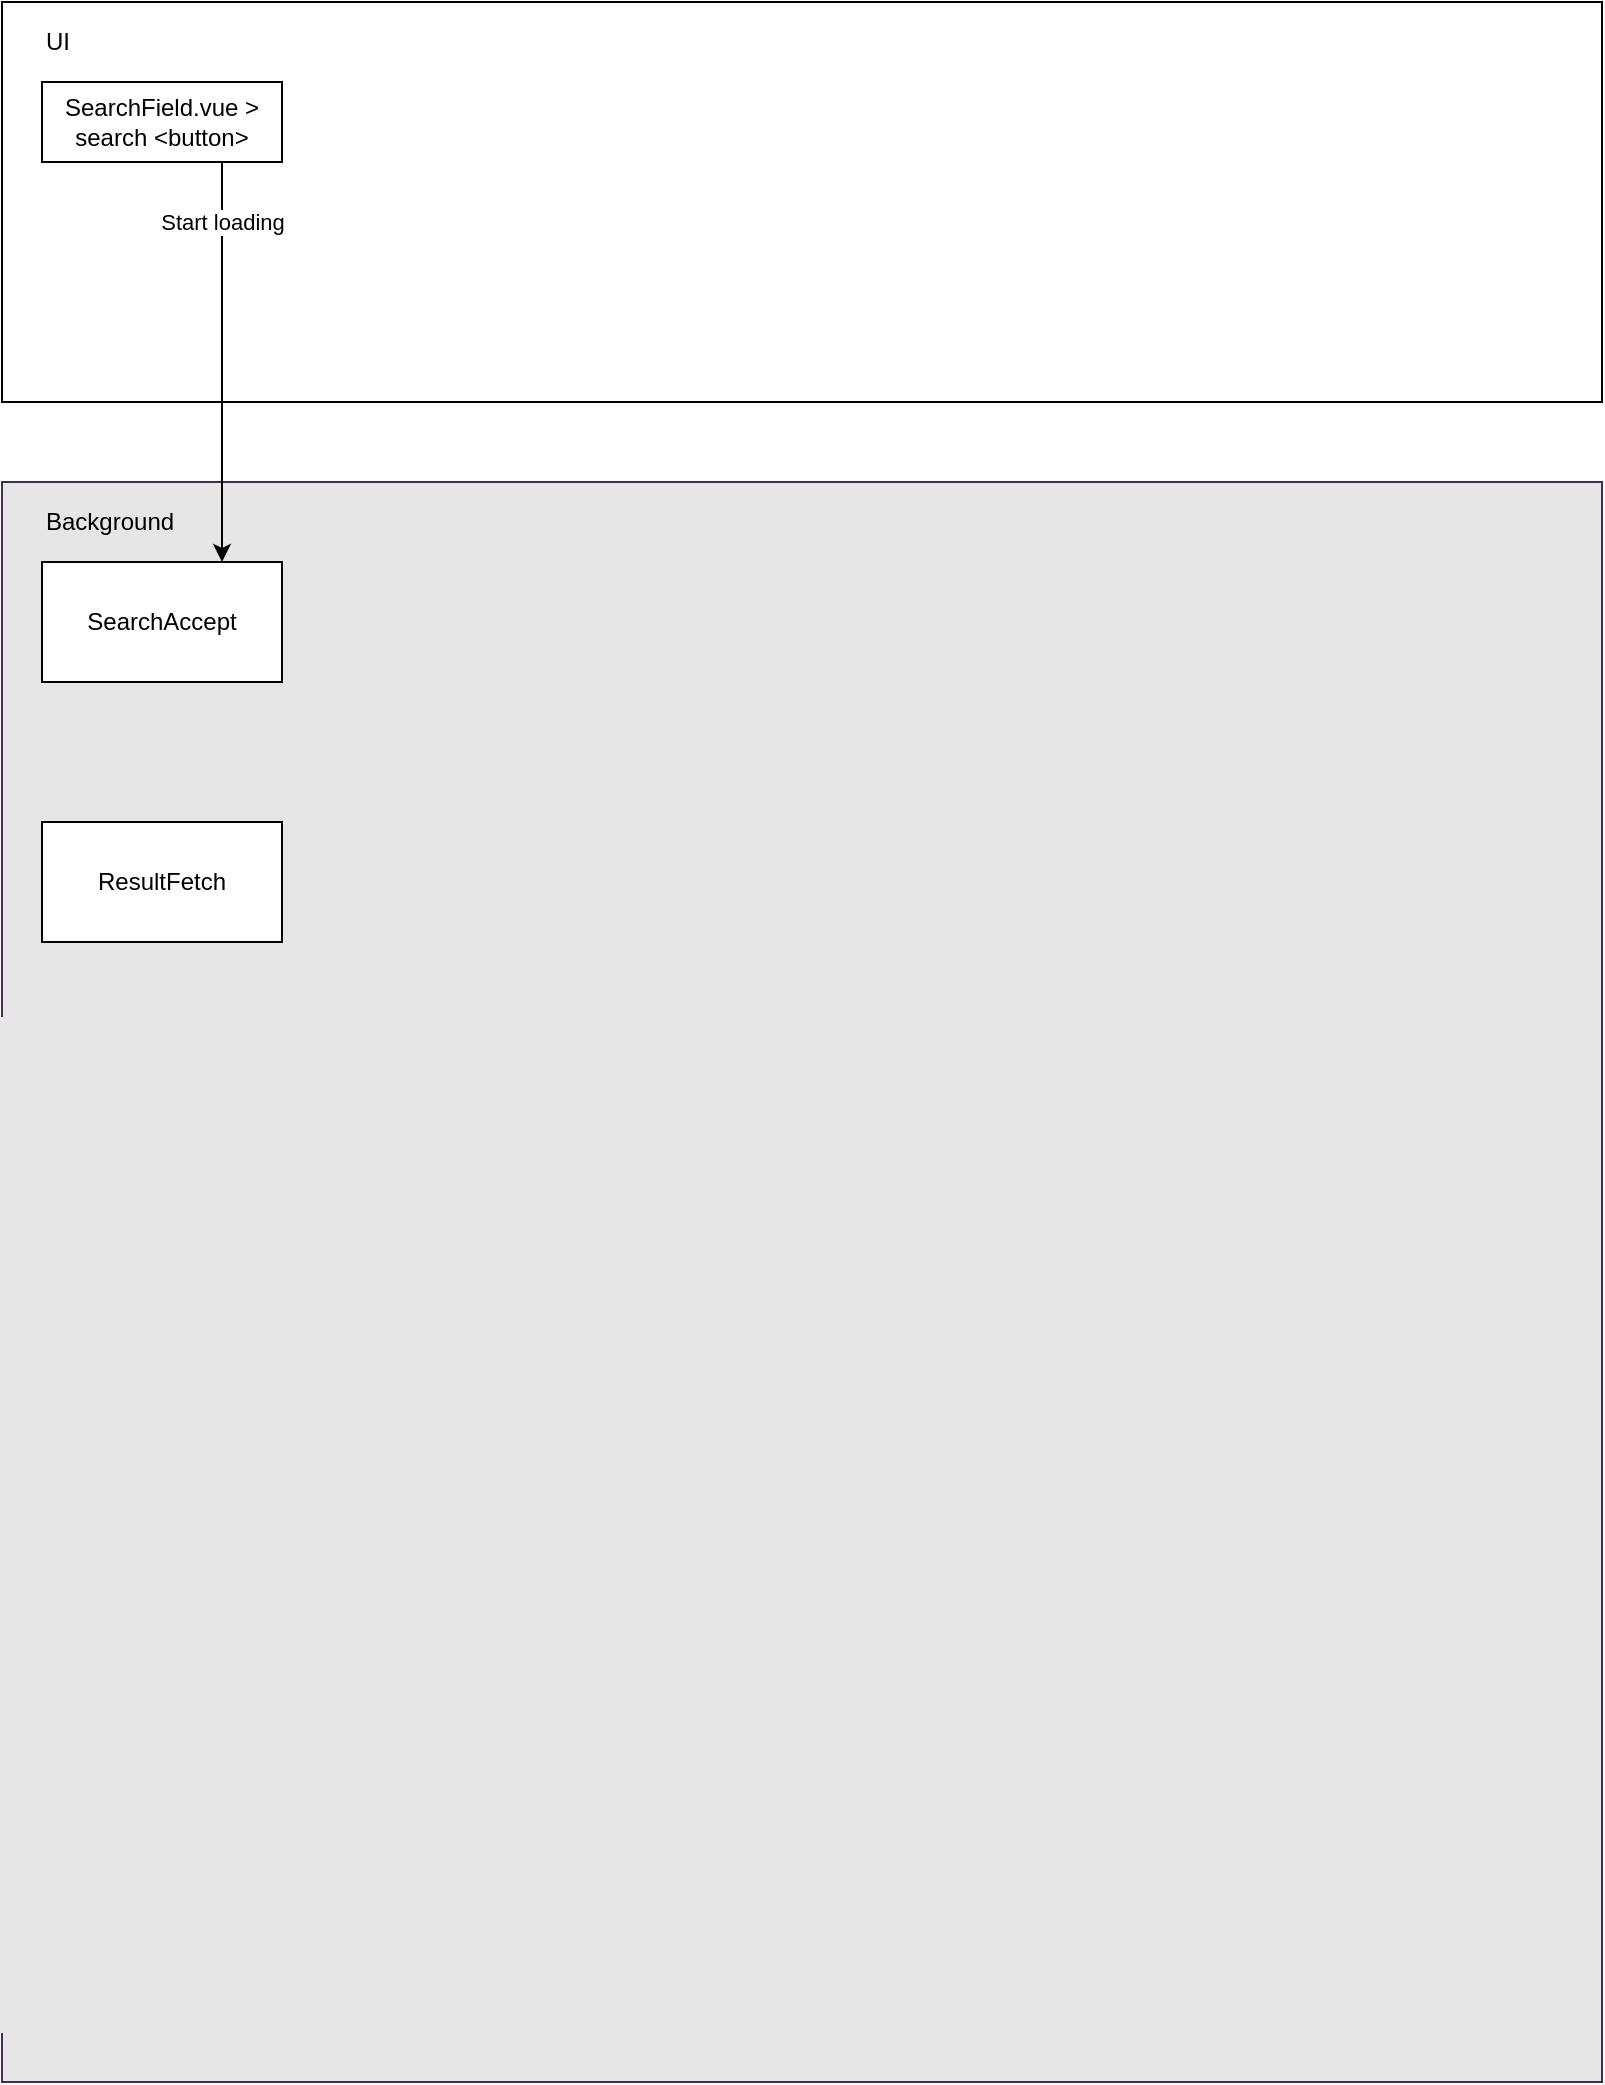 <mxfile version="21.6.8" type="github">
  <diagram name="Page-1" id="zUeNjrl0LJf6a5AKmF9z">
    <mxGraphModel dx="1076" dy="932" grid="1" gridSize="10" guides="1" tooltips="1" connect="1" arrows="1" fold="1" page="1" pageScale="1" pageWidth="850" pageHeight="1100" math="0" shadow="0">
      <root>
        <mxCell id="0" />
        <mxCell id="1" parent="0" />
        <mxCell id="Z5TrTdGjUa1KkWwHx0h--9" value="" style="whiteSpace=wrap;html=1;" vertex="1" parent="1">
          <mxGeometry x="20" y="20" width="800" height="200" as="geometry" />
        </mxCell>
        <mxCell id="Z5TrTdGjUa1KkWwHx0h--6" value="" style="whiteSpace=wrap;html=1;fillColor=#E6E6E6;fontColor=#ffffff;strokeColor=#432D57;" vertex="1" parent="1">
          <mxGeometry x="20" y="260" width="800" height="800" as="geometry" />
        </mxCell>
        <mxCell id="4XXsGi44gCrg5FCcSx8l-1" value="SearchField.vue &amp;gt;&lt;br&gt;search &amp;lt;button&amp;gt;" style="rounded=0;whiteSpace=wrap;html=1;" parent="1" vertex="1">
          <mxGeometry x="40" y="60" width="120" height="40" as="geometry" />
        </mxCell>
        <mxCell id="z8quFnnqgvauZxEcoYG4-1" value="SearchAccept" style="rounded=0;whiteSpace=wrap;html=1;" parent="1" vertex="1">
          <mxGeometry x="40" y="300" width="120" height="60" as="geometry" />
        </mxCell>
        <mxCell id="Z5TrTdGjUa1KkWwHx0h--7" value="Background" style="text;html=1;align=left;verticalAlign=middle;whiteSpace=wrap;rounded=0;fillColor=none;fontColor=#000000;" vertex="1" parent="1">
          <mxGeometry x="40" y="260" width="100" height="40" as="geometry" />
        </mxCell>
        <mxCell id="Z5TrTdGjUa1KkWwHx0h--11" value="UI" style="text;html=1;align=left;verticalAlign=middle;whiteSpace=wrap;rounded=0;fillColor=none;fontColor=#000000;" vertex="1" parent="1">
          <mxGeometry x="40" y="20" width="50" height="40" as="geometry" />
        </mxCell>
        <mxCell id="Z5TrTdGjUa1KkWwHx0h--15" value="" style="endArrow=classic;html=1;rounded=0;" edge="1" parent="1">
          <mxGeometry relative="1" as="geometry">
            <mxPoint x="130" y="100" as="sourcePoint" />
            <mxPoint x="130" y="300" as="targetPoint" />
          </mxGeometry>
        </mxCell>
        <mxCell id="Z5TrTdGjUa1KkWwHx0h--16" value="Start loading" style="edgeLabel;resizable=0;html=1;align=center;verticalAlign=middle;" connectable="0" vertex="1" parent="Z5TrTdGjUa1KkWwHx0h--15">
          <mxGeometry relative="1" as="geometry">
            <mxPoint y="-70" as="offset" />
          </mxGeometry>
        </mxCell>
        <mxCell id="Z5TrTdGjUa1KkWwHx0h--18" value="ResultFetch" style="rounded=0;whiteSpace=wrap;html=1;" vertex="1" parent="1">
          <mxGeometry x="40" y="430" width="120" height="60" as="geometry" />
        </mxCell>
      </root>
    </mxGraphModel>
  </diagram>
</mxfile>
